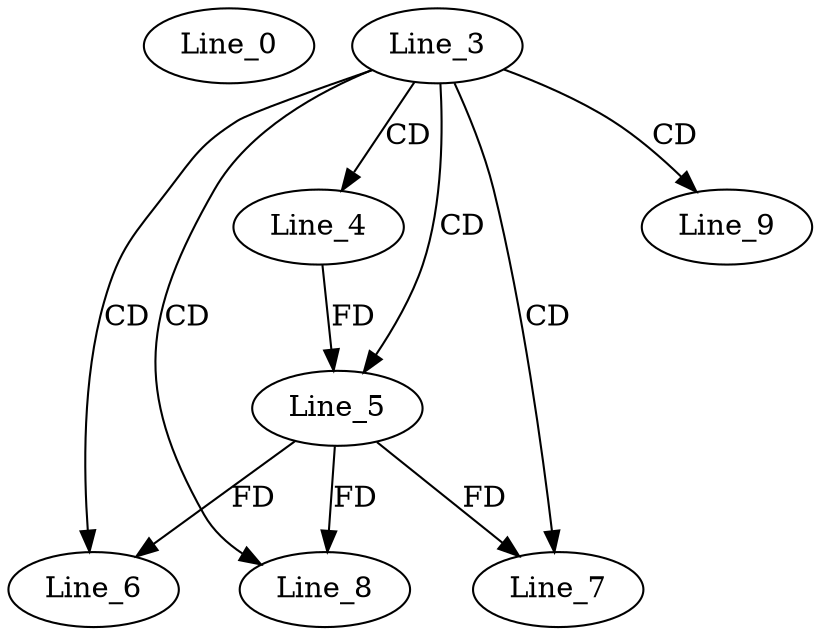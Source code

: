 digraph G {
  Line_0;
  Line_3;
  Line_4;
  Line_5;
  Line_5;
  Line_6;
  Line_7;
  Line_7;
  Line_8;
  Line_8;
  Line_9;
  Line_3 -> Line_4 [ label="CD" ];
  Line_3 -> Line_5 [ label="CD" ];
  Line_4 -> Line_5 [ label="FD" ];
  Line_3 -> Line_6 [ label="CD" ];
  Line_5 -> Line_6 [ label="FD" ];
  Line_3 -> Line_7 [ label="CD" ];
  Line_5 -> Line_7 [ label="FD" ];
  Line_3 -> Line_8 [ label="CD" ];
  Line_5 -> Line_8 [ label="FD" ];
  Line_3 -> Line_9 [ label="CD" ];
}
